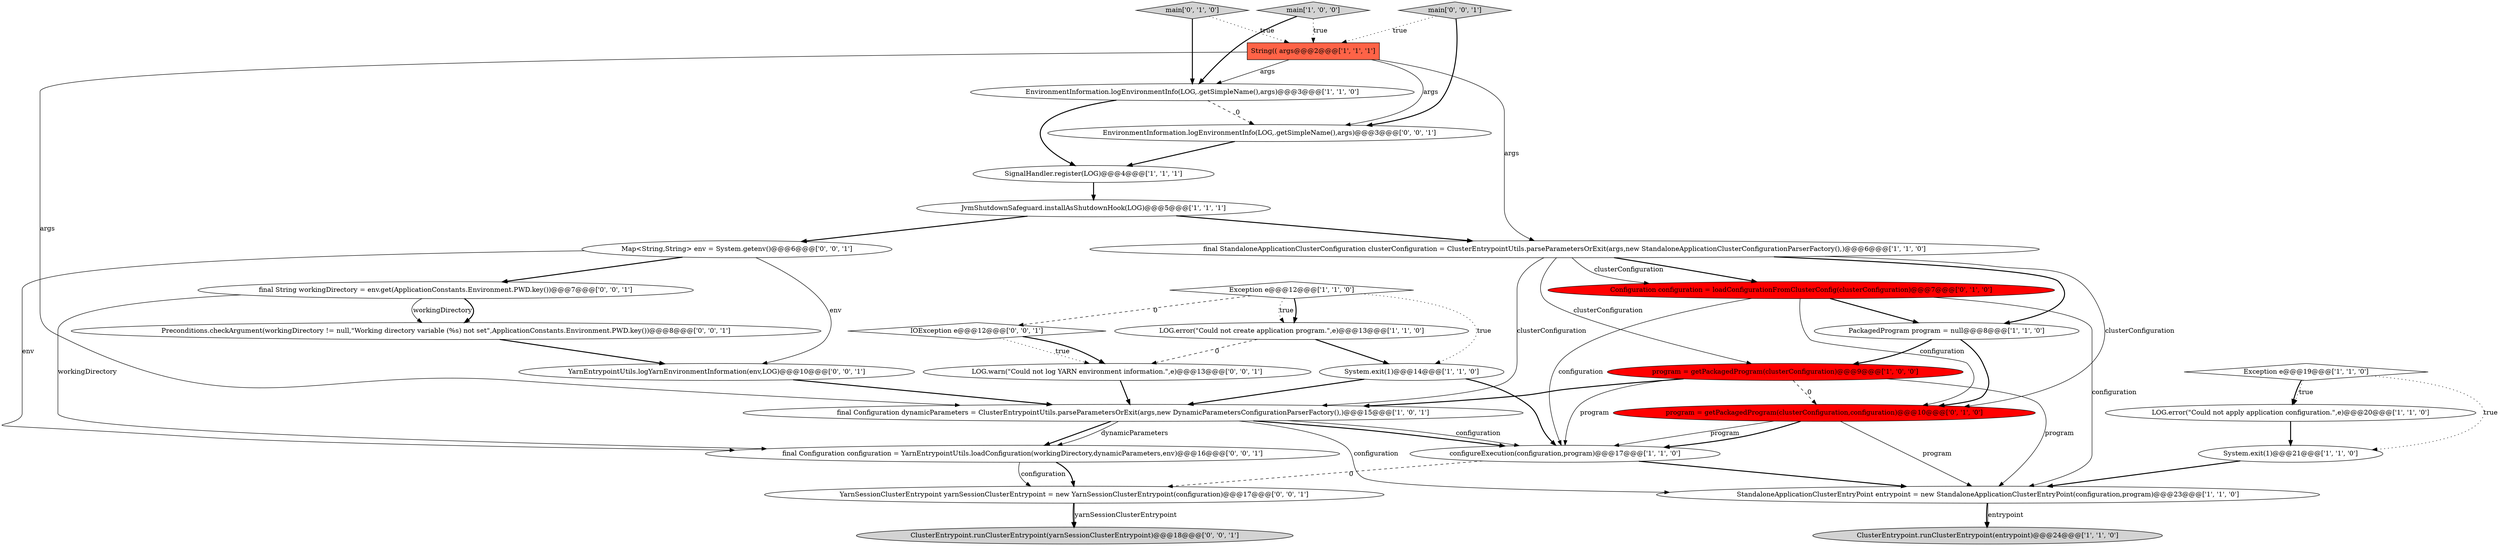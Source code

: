 digraph {
23 [style = filled, label = "Map<String,String> env = System.getenv()@@@6@@@['0', '0', '1']", fillcolor = white, shape = ellipse image = "AAA0AAABBB3BBB"];
1 [style = filled, label = "Exception e@@@12@@@['1', '1', '0']", fillcolor = white, shape = diamond image = "AAA0AAABBB1BBB"];
6 [style = filled, label = "JvmShutdownSafeguard.installAsShutdownHook(LOG)@@@5@@@['1', '1', '1']", fillcolor = white, shape = ellipse image = "AAA0AAABBB1BBB"];
17 [style = filled, label = "program = getPackagedProgram(clusterConfiguration)@@@9@@@['1', '0', '0']", fillcolor = red, shape = ellipse image = "AAA1AAABBB1BBB"];
27 [style = filled, label = "YarnEntrypointUtils.logYarnEnvironmentInformation(env,LOG)@@@10@@@['0', '0', '1']", fillcolor = white, shape = ellipse image = "AAA0AAABBB3BBB"];
16 [style = filled, label = "StandaloneApplicationClusterEntryPoint entrypoint = new StandaloneApplicationClusterEntryPoint(configuration,program)@@@23@@@['1', '1', '0']", fillcolor = white, shape = ellipse image = "AAA0AAABBB1BBB"];
15 [style = filled, label = "String(( args@@@2@@@['1', '1', '1']", fillcolor = tomato, shape = box image = "AAA0AAABBB1BBB"];
20 [style = filled, label = "main['0', '1', '0']", fillcolor = lightgray, shape = diamond image = "AAA0AAABBB2BBB"];
2 [style = filled, label = "LOG.error(\"Could not apply application configuration.\",e)@@@20@@@['1', '1', '0']", fillcolor = white, shape = ellipse image = "AAA0AAABBB1BBB"];
19 [style = filled, label = "program = getPackagedProgram(clusterConfiguration,configuration)@@@10@@@['0', '1', '0']", fillcolor = red, shape = ellipse image = "AAA1AAABBB2BBB"];
22 [style = filled, label = "IOException e@@@12@@@['0', '0', '1']", fillcolor = white, shape = diamond image = "AAA0AAABBB3BBB"];
28 [style = filled, label = "EnvironmentInformation.logEnvironmentInfo(LOG,.getSimpleName(),args)@@@3@@@['0', '0', '1']", fillcolor = white, shape = ellipse image = "AAA0AAABBB3BBB"];
13 [style = filled, label = "LOG.error(\"Could not create application program.\",e)@@@13@@@['1', '1', '0']", fillcolor = white, shape = ellipse image = "AAA0AAABBB1BBB"];
31 [style = filled, label = "YarnSessionClusterEntrypoint yarnSessionClusterEntrypoint = new YarnSessionClusterEntrypoint(configuration)@@@17@@@['0', '0', '1']", fillcolor = white, shape = ellipse image = "AAA0AAABBB3BBB"];
24 [style = filled, label = "LOG.warn(\"Could not log YARN environment information.\",e)@@@13@@@['0', '0', '1']", fillcolor = white, shape = ellipse image = "AAA0AAABBB3BBB"];
29 [style = filled, label = "Preconditions.checkArgument(workingDirectory != null,\"Working directory variable (%s) not set\",ApplicationConstants.Environment.PWD.key())@@@8@@@['0', '0', '1']", fillcolor = white, shape = ellipse image = "AAA0AAABBB3BBB"];
4 [style = filled, label = "EnvironmentInformation.logEnvironmentInfo(LOG,.getSimpleName(),args)@@@3@@@['1', '1', '0']", fillcolor = white, shape = ellipse image = "AAA0AAABBB1BBB"];
0 [style = filled, label = "main['1', '0', '0']", fillcolor = lightgray, shape = diamond image = "AAA0AAABBB1BBB"];
5 [style = filled, label = "SignalHandler.register(LOG)@@@4@@@['1', '1', '1']", fillcolor = white, shape = ellipse image = "AAA0AAABBB1BBB"];
26 [style = filled, label = "main['0', '0', '1']", fillcolor = lightgray, shape = diamond image = "AAA0AAABBB3BBB"];
7 [style = filled, label = "System.exit(1)@@@14@@@['1', '1', '0']", fillcolor = white, shape = ellipse image = "AAA0AAABBB1BBB"];
11 [style = filled, label = "ClusterEntrypoint.runClusterEntrypoint(entrypoint)@@@24@@@['1', '1', '0']", fillcolor = lightgray, shape = ellipse image = "AAA0AAABBB1BBB"];
21 [style = filled, label = "final String workingDirectory = env.get(ApplicationConstants.Environment.PWD.key())@@@7@@@['0', '0', '1']", fillcolor = white, shape = ellipse image = "AAA0AAABBB3BBB"];
25 [style = filled, label = "ClusterEntrypoint.runClusterEntrypoint(yarnSessionClusterEntrypoint)@@@18@@@['0', '0', '1']", fillcolor = lightgray, shape = ellipse image = "AAA0AAABBB3BBB"];
8 [style = filled, label = "configureExecution(configuration,program)@@@17@@@['1', '1', '0']", fillcolor = white, shape = ellipse image = "AAA0AAABBB1BBB"];
12 [style = filled, label = "System.exit(1)@@@21@@@['1', '1', '0']", fillcolor = white, shape = ellipse image = "AAA0AAABBB1BBB"];
30 [style = filled, label = "final Configuration configuration = YarnEntrypointUtils.loadConfiguration(workingDirectory,dynamicParameters,env)@@@16@@@['0', '0', '1']", fillcolor = white, shape = ellipse image = "AAA0AAABBB3BBB"];
18 [style = filled, label = "Configuration configuration = loadConfigurationFromClusterConfig(clusterConfiguration)@@@7@@@['0', '1', '0']", fillcolor = red, shape = ellipse image = "AAA1AAABBB2BBB"];
9 [style = filled, label = "PackagedProgram program = null@@@8@@@['1', '1', '0']", fillcolor = white, shape = ellipse image = "AAA0AAABBB1BBB"];
10 [style = filled, label = "Exception e@@@19@@@['1', '1', '0']", fillcolor = white, shape = diamond image = "AAA0AAABBB1BBB"];
14 [style = filled, label = "final Configuration dynamicParameters = ClusterEntrypointUtils.parseParametersOrExit(args,new DynamicParametersConfigurationParserFactory(),)@@@15@@@['1', '0', '1']", fillcolor = white, shape = ellipse image = "AAA0AAABBB1BBB"];
3 [style = filled, label = "final StandaloneApplicationClusterConfiguration clusterConfiguration = ClusterEntrypointUtils.parseParametersOrExit(args,new StandaloneApplicationClusterConfigurationParserFactory(),)@@@6@@@['1', '1', '0']", fillcolor = white, shape = ellipse image = "AAA0AAABBB1BBB"];
6->3 [style = bold, label=""];
15->4 [style = solid, label="args"];
8->16 [style = bold, label=""];
10->12 [style = dotted, label="true"];
28->5 [style = bold, label=""];
31->25 [style = bold, label=""];
3->14 [style = solid, label="clusterConfiguration"];
16->11 [style = bold, label=""];
14->16 [style = solid, label="configuration"];
14->30 [style = bold, label=""];
27->14 [style = bold, label=""];
4->28 [style = dashed, label="0"];
18->16 [style = solid, label="configuration"];
6->23 [style = bold, label=""];
0->15 [style = dotted, label="true"];
14->30 [style = solid, label="dynamicParameters"];
19->16 [style = solid, label="program"];
9->17 [style = bold, label=""];
31->25 [style = solid, label="yarnSessionClusterEntrypoint"];
18->19 [style = solid, label="configuration"];
19->8 [style = solid, label="program"];
12->16 [style = bold, label=""];
22->24 [style = dotted, label="true"];
7->8 [style = bold, label=""];
23->27 [style = solid, label="env"];
1->13 [style = bold, label=""];
15->28 [style = solid, label="args"];
2->12 [style = bold, label=""];
19->8 [style = bold, label=""];
20->4 [style = bold, label=""];
15->14 [style = solid, label="args"];
24->14 [style = bold, label=""];
7->14 [style = bold, label=""];
3->19 [style = solid, label="clusterConfiguration"];
3->18 [style = bold, label=""];
3->9 [style = bold, label=""];
1->13 [style = dotted, label="true"];
1->7 [style = dotted, label="true"];
29->27 [style = bold, label=""];
15->3 [style = solid, label="args"];
21->30 [style = solid, label="workingDirectory"];
13->24 [style = dashed, label="0"];
1->22 [style = dashed, label="0"];
21->29 [style = solid, label="workingDirectory"];
21->29 [style = bold, label=""];
5->6 [style = bold, label=""];
23->21 [style = bold, label=""];
10->2 [style = dotted, label="true"];
17->14 [style = bold, label=""];
0->4 [style = bold, label=""];
13->7 [style = bold, label=""];
30->31 [style = bold, label=""];
30->31 [style = solid, label="configuration"];
17->8 [style = solid, label="program"];
18->9 [style = bold, label=""];
26->15 [style = dotted, label="true"];
3->18 [style = solid, label="clusterConfiguration"];
9->19 [style = bold, label=""];
10->2 [style = bold, label=""];
18->8 [style = solid, label="configuration"];
14->8 [style = bold, label=""];
26->28 [style = bold, label=""];
23->30 [style = solid, label="env"];
22->24 [style = bold, label=""];
8->31 [style = dashed, label="0"];
14->8 [style = solid, label="configuration"];
4->5 [style = bold, label=""];
20->15 [style = dotted, label="true"];
17->19 [style = dashed, label="0"];
3->17 [style = solid, label="clusterConfiguration"];
17->16 [style = solid, label="program"];
16->11 [style = solid, label="entrypoint"];
}
